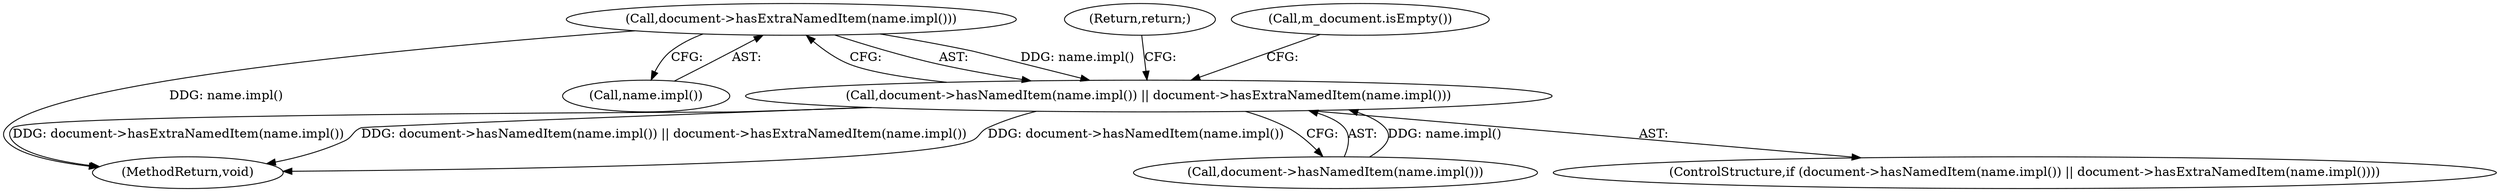 digraph "1_Chrome_36773850210becda3d76f27285ecd899fafdfc72_0@del" {
"1000113" [label="(Call,document->hasExtraNamedItem(name.impl()))"];
"1000110" [label="(Call,document->hasNamedItem(name.impl()) || document->hasExtraNamedItem(name.impl()))"];
"1000136" [label="(MethodReturn,void)"];
"1000111" [label="(Call,document->hasNamedItem(name.impl()))"];
"1000110" [label="(Call,document->hasNamedItem(name.impl()) || document->hasExtraNamedItem(name.impl()))"];
"1000109" [label="(ControlStructure,if (document->hasNamedItem(name.impl()) || document->hasExtraNamedItem(name.impl())))"];
"1000115" [label="(Return,return;)"];
"1000113" [label="(Call,document->hasExtraNamedItem(name.impl()))"];
"1000114" [label="(Call,name.impl())"];
"1000120" [label="(Call,m_document.isEmpty())"];
"1000113" -> "1000110"  [label="AST: "];
"1000113" -> "1000114"  [label="CFG: "];
"1000114" -> "1000113"  [label="AST: "];
"1000110" -> "1000113"  [label="CFG: "];
"1000113" -> "1000136"  [label="DDG: name.impl()"];
"1000113" -> "1000110"  [label="DDG: name.impl()"];
"1000110" -> "1000109"  [label="AST: "];
"1000110" -> "1000111"  [label="CFG: "];
"1000111" -> "1000110"  [label="AST: "];
"1000115" -> "1000110"  [label="CFG: "];
"1000120" -> "1000110"  [label="CFG: "];
"1000110" -> "1000136"  [label="DDG: document->hasNamedItem(name.impl())"];
"1000110" -> "1000136"  [label="DDG: document->hasExtraNamedItem(name.impl())"];
"1000110" -> "1000136"  [label="DDG: document->hasNamedItem(name.impl()) || document->hasExtraNamedItem(name.impl())"];
"1000111" -> "1000110"  [label="DDG: name.impl()"];
}
